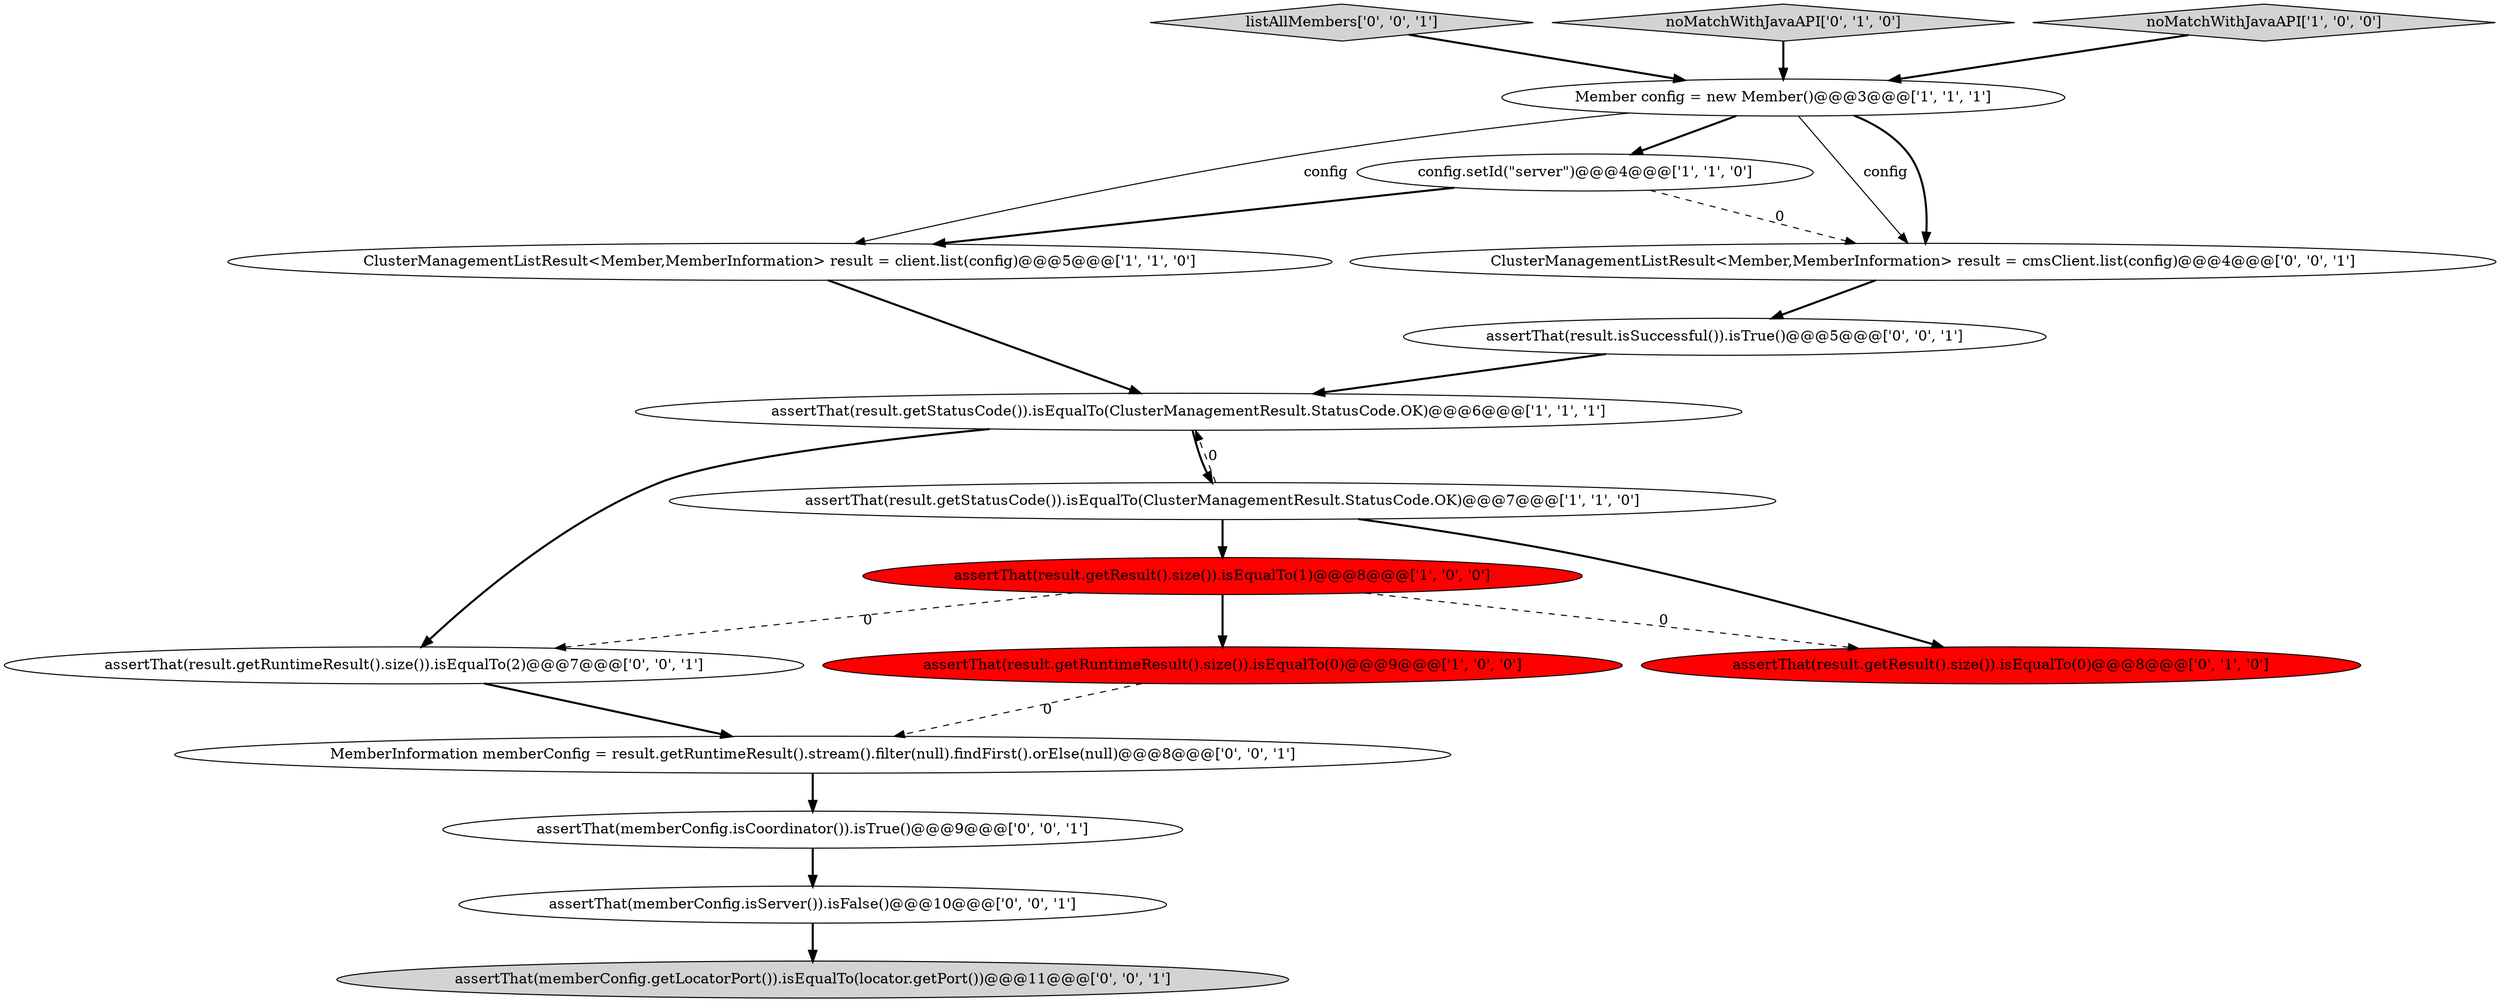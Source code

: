 digraph {
5 [style = filled, label = "assertThat(result.getStatusCode()).isEqualTo(ClusterManagementResult.StatusCode.OK)@@@6@@@['1', '1', '1']", fillcolor = white, shape = ellipse image = "AAA0AAABBB1BBB"];
15 [style = filled, label = "assertThat(result.getRuntimeResult().size()).isEqualTo(2)@@@7@@@['0', '0', '1']", fillcolor = white, shape = ellipse image = "AAA0AAABBB3BBB"];
10 [style = filled, label = "assertThat(memberConfig.isServer()).isFalse()@@@10@@@['0', '0', '1']", fillcolor = white, shape = ellipse image = "AAA0AAABBB3BBB"];
4 [style = filled, label = "ClusterManagementListResult<Member,MemberInformation> result = client.list(config)@@@5@@@['1', '1', '0']", fillcolor = white, shape = ellipse image = "AAA0AAABBB1BBB"];
13 [style = filled, label = "MemberInformation memberConfig = result.getRuntimeResult().stream().filter(null).findFirst().orElse(null)@@@8@@@['0', '0', '1']", fillcolor = white, shape = ellipse image = "AAA0AAABBB3BBB"];
7 [style = filled, label = "assertThat(result.getRuntimeResult().size()).isEqualTo(0)@@@9@@@['1', '0', '0']", fillcolor = red, shape = ellipse image = "AAA1AAABBB1BBB"];
2 [style = filled, label = "Member config = new Member()@@@3@@@['1', '1', '1']", fillcolor = white, shape = ellipse image = "AAA0AAABBB1BBB"];
16 [style = filled, label = "listAllMembers['0', '0', '1']", fillcolor = lightgray, shape = diamond image = "AAA0AAABBB3BBB"];
0 [style = filled, label = "config.setId(\"server\")@@@4@@@['1', '1', '0']", fillcolor = white, shape = ellipse image = "AAA0AAABBB1BBB"];
11 [style = filled, label = "assertThat(memberConfig.getLocatorPort()).isEqualTo(locator.getPort())@@@11@@@['0', '0', '1']", fillcolor = lightgray, shape = ellipse image = "AAA0AAABBB3BBB"];
14 [style = filled, label = "assertThat(memberConfig.isCoordinator()).isTrue()@@@9@@@['0', '0', '1']", fillcolor = white, shape = ellipse image = "AAA0AAABBB3BBB"];
17 [style = filled, label = "assertThat(result.isSuccessful()).isTrue()@@@5@@@['0', '0', '1']", fillcolor = white, shape = ellipse image = "AAA0AAABBB3BBB"];
1 [style = filled, label = "assertThat(result.getResult().size()).isEqualTo(1)@@@8@@@['1', '0', '0']", fillcolor = red, shape = ellipse image = "AAA1AAABBB1BBB"];
6 [style = filled, label = "assertThat(result.getStatusCode()).isEqualTo(ClusterManagementResult.StatusCode.OK)@@@7@@@['1', '1', '0']", fillcolor = white, shape = ellipse image = "AAA0AAABBB1BBB"];
8 [style = filled, label = "noMatchWithJavaAPI['0', '1', '0']", fillcolor = lightgray, shape = diamond image = "AAA0AAABBB2BBB"];
9 [style = filled, label = "assertThat(result.getResult().size()).isEqualTo(0)@@@8@@@['0', '1', '0']", fillcolor = red, shape = ellipse image = "AAA1AAABBB2BBB"];
12 [style = filled, label = "ClusterManagementListResult<Member,MemberInformation> result = cmsClient.list(config)@@@4@@@['0', '0', '1']", fillcolor = white, shape = ellipse image = "AAA0AAABBB3BBB"];
3 [style = filled, label = "noMatchWithJavaAPI['1', '0', '0']", fillcolor = lightgray, shape = diamond image = "AAA0AAABBB1BBB"];
17->5 [style = bold, label=""];
15->13 [style = bold, label=""];
1->15 [style = dashed, label="0"];
12->17 [style = bold, label=""];
14->10 [style = bold, label=""];
5->15 [style = bold, label=""];
1->9 [style = dashed, label="0"];
2->12 [style = solid, label="config"];
0->12 [style = dashed, label="0"];
16->2 [style = bold, label=""];
1->7 [style = bold, label=""];
2->12 [style = bold, label=""];
6->1 [style = bold, label=""];
2->0 [style = bold, label=""];
5->6 [style = bold, label=""];
3->2 [style = bold, label=""];
8->2 [style = bold, label=""];
0->4 [style = bold, label=""];
6->5 [style = dashed, label="0"];
7->13 [style = dashed, label="0"];
6->9 [style = bold, label=""];
2->4 [style = solid, label="config"];
4->5 [style = bold, label=""];
13->14 [style = bold, label=""];
10->11 [style = bold, label=""];
}
